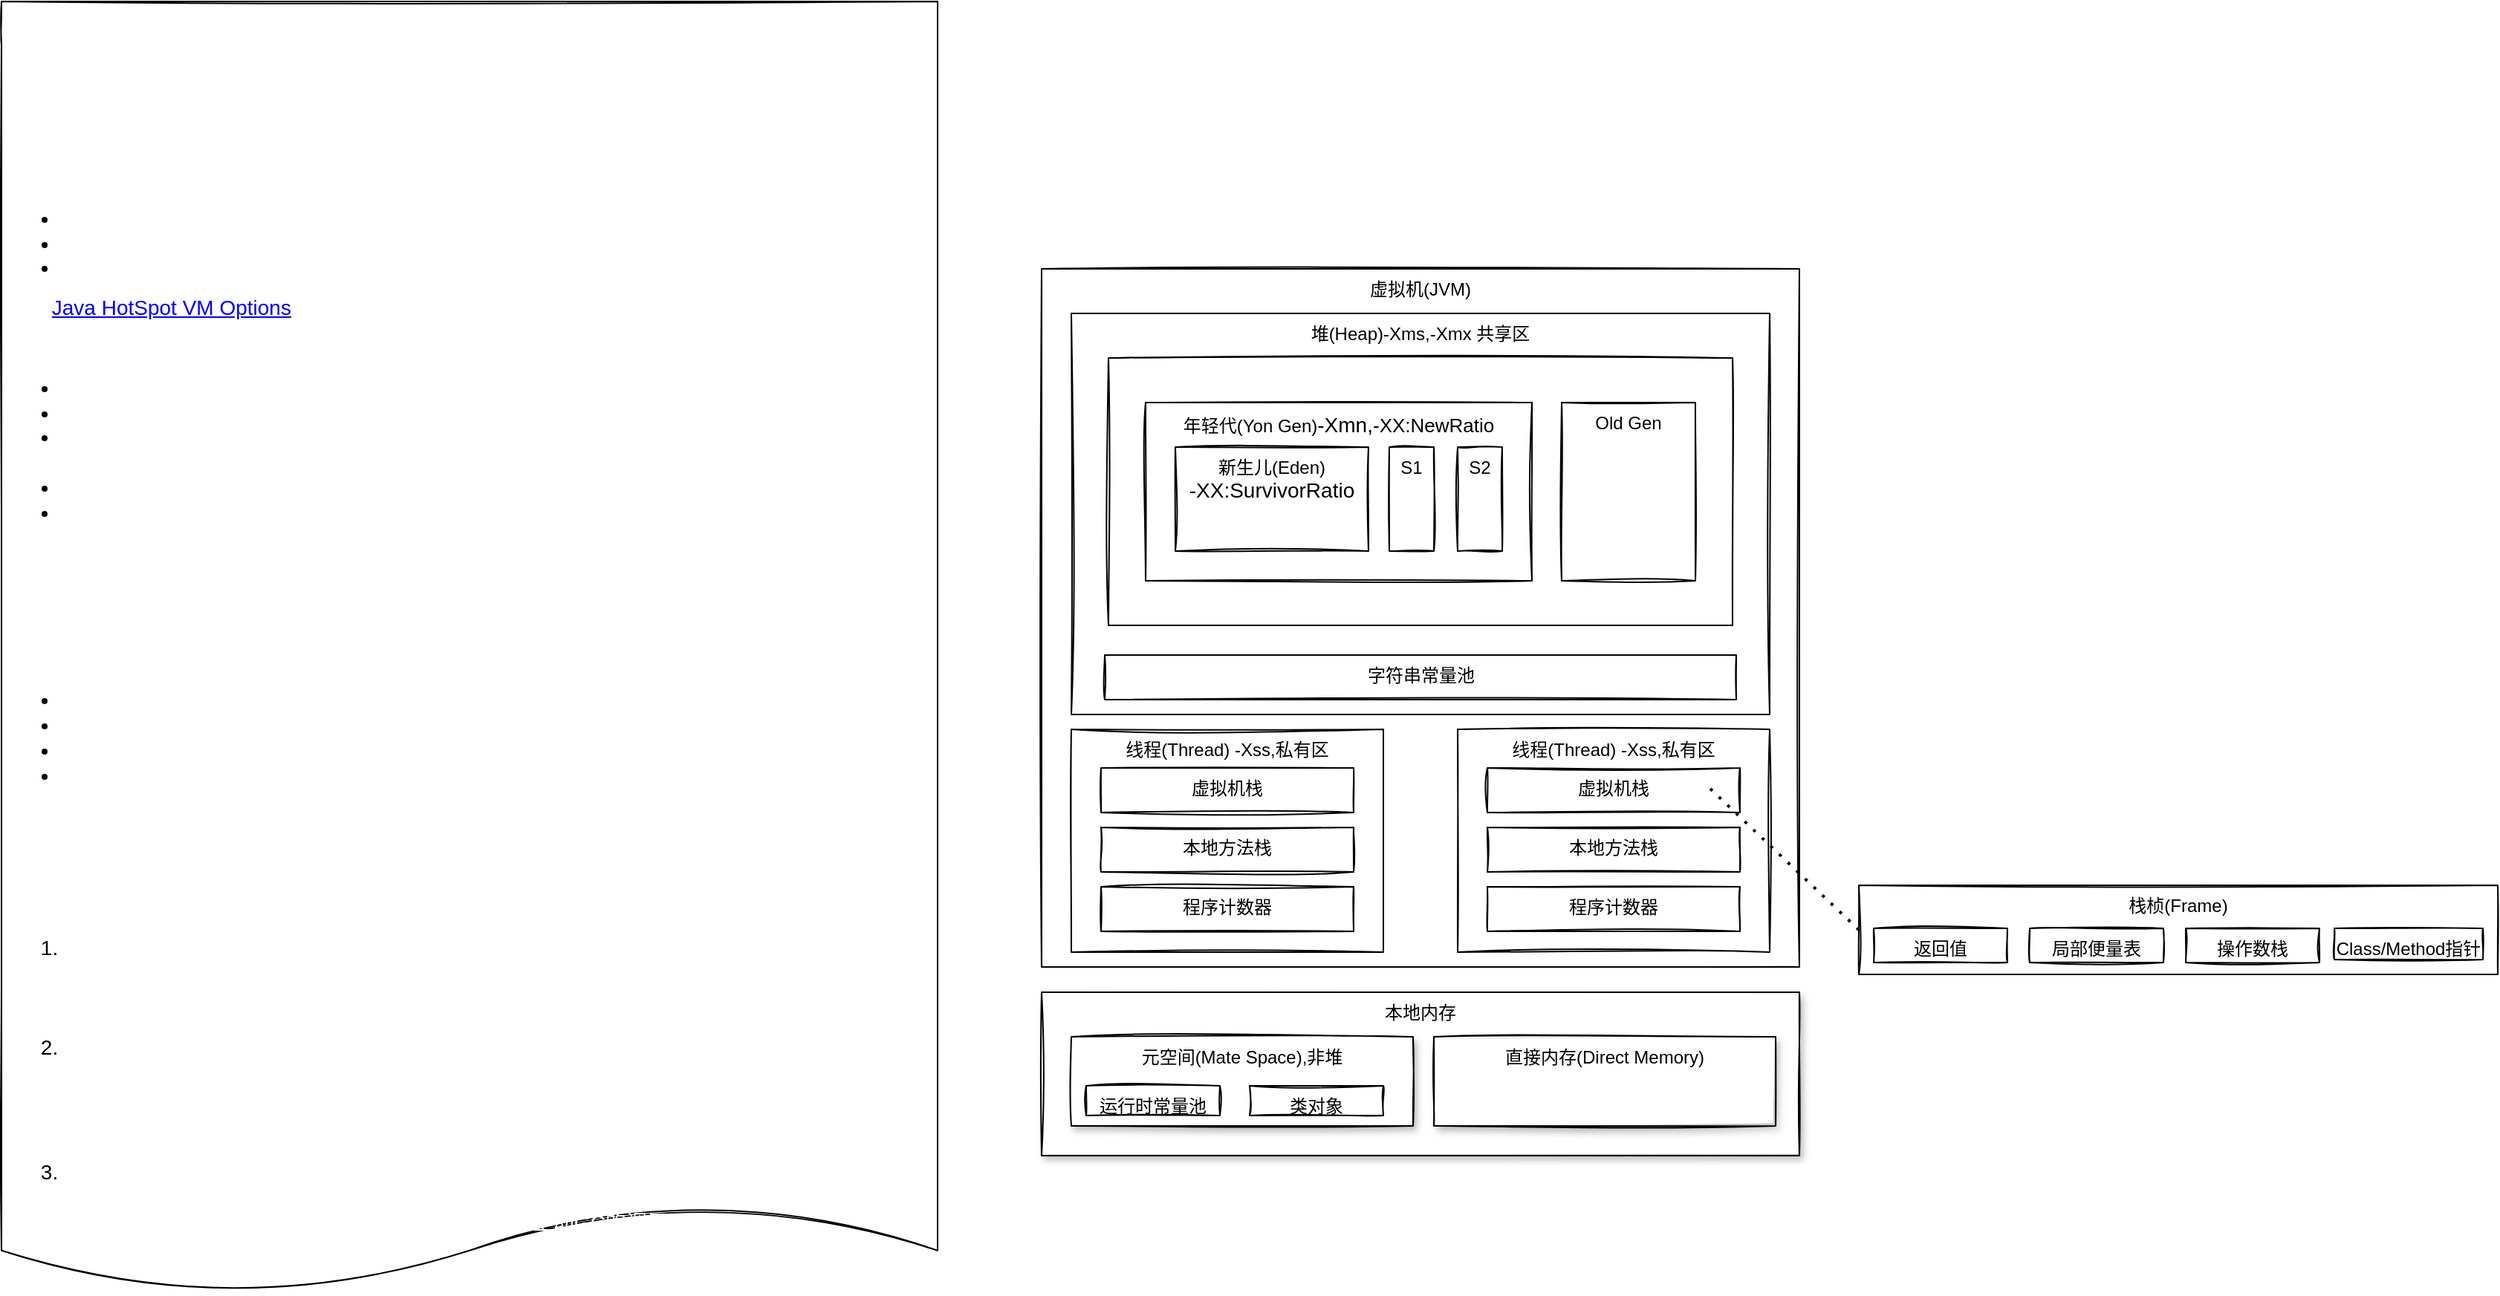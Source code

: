 <mxfile version="14.7.4" type="embed" pages="2"><diagram id="23iRSUPoRavnBvh4doch" name="内存模型-1.8"><mxGraphModel dx="1729" dy="1774" grid="1" gridSize="10" guides="1" tooltips="1" connect="1" arrows="1" fold="1" page="1" pageScale="1" pageWidth="827" pageHeight="1169" math="0" shadow="0"><root><mxCell id="0"/><mxCell id="1" parent="0"/><mxCell id="2" value="虚拟机(JVM)" style="whiteSpace=wrap;html=1;align=center;verticalAlign=top;sketch=1;" parent="1" vertex="1"><mxGeometry x="150" y="110" width="510" height="470" as="geometry"/></mxCell><mxCell id="3" value="&lt;span&gt;堆(Heap&lt;/span&gt;&lt;span&gt;)&lt;/span&gt;-Xms,-Xmx 共享区" style="whiteSpace=wrap;html=1;verticalAlign=top;sketch=1;" parent="1" vertex="1"><mxGeometry x="170" y="140" width="470" height="270" as="geometry"/></mxCell><mxCell id="10" value="字符串常量池" style="whiteSpace=wrap;html=1;align=center;verticalAlign=top;sketch=1;" parent="1" vertex="1"><mxGeometry x="192.5" y="370" width="425" height="30" as="geometry"/></mxCell><mxCell id="36" value="" style="group;sketch=1;" parent="1" vertex="1" connectable="0"><mxGeometry x="150" y="597" width="510" height="110" as="geometry"/></mxCell><mxCell id="16" value="本地内存" style="whiteSpace=wrap;html=1;align=center;verticalAlign=top;shadow=1;sketch=1;" parent="36" vertex="1"><mxGeometry width="510" height="110" as="geometry"/></mxCell><mxCell id="18" value="元空间(Mate Space),非堆&lt;br&gt;&lt;span class=&quot;token class-name&quot; style=&quot;box-sizing: border-box ; min-height: 1.5rem ; position: relative ; left: auto ; font-family: &amp;#34;roboto mono&amp;#34; , &amp;#34;monaco&amp;#34; , &amp;#34;courier&amp;#34; , monospace ; font-size: 12.8px&quot;&gt;&lt;br&gt;&lt;/span&gt;" style="whiteSpace=wrap;html=1;align=center;verticalAlign=top;labelBackgroundColor=none;shadow=1;sketch=1;" parent="36" vertex="1"><mxGeometry x="20" y="30" width="230" height="60" as="geometry"/></mxCell><mxCell id="20" value="直接内存(Direct Memory)" style="whiteSpace=wrap;html=1;align=center;verticalAlign=top;shadow=1;sketch=1;" parent="36" vertex="1"><mxGeometry x="264" y="30" width="230" height="60" as="geometry"/></mxCell><mxCell id="50" value="运行时常量池" style="rounded=0;whiteSpace=wrap;html=1;sketch=1;align=center;verticalAlign=top;" parent="36" vertex="1"><mxGeometry x="30" y="63" width="90" height="20" as="geometry"/></mxCell><mxCell id="51" value="类对象" style="rounded=0;whiteSpace=wrap;html=1;sketch=1;align=center;verticalAlign=top;" parent="36" vertex="1"><mxGeometry x="140" y="63" width="90" height="20" as="geometry"/></mxCell><mxCell id="37" value="" style="group;sketch=1;" parent="1" vertex="1" connectable="0"><mxGeometry x="170" y="420" width="210" height="150" as="geometry"/></mxCell><mxCell id="31" value="&lt;span&gt;线程(Thread) -Xss,私有区&lt;/span&gt;" style="whiteSpace=wrap;html=1;align=center;verticalAlign=top;sketch=1;" parent="37" vertex="1"><mxGeometry width="210" height="150" as="geometry"/></mxCell><mxCell id="32" value="&lt;span&gt;虚拟机栈&lt;/span&gt;" style="whiteSpace=wrap;html=1;align=center;verticalAlign=top;sketch=1;" parent="37" vertex="1"><mxGeometry x="20" y="26" width="170" height="30" as="geometry"/></mxCell><mxCell id="33" value="&lt;span&gt;本地方法栈&lt;/span&gt;" style="whiteSpace=wrap;html=1;align=center;verticalAlign=top;sketch=1;" parent="37" vertex="1"><mxGeometry x="20" y="66" width="170" height="30" as="geometry"/></mxCell><mxCell id="34" value="程序计数器" style="whiteSpace=wrap;html=1;align=center;verticalAlign=top;sketch=1;" parent="37" vertex="1"><mxGeometry x="20" y="106" width="170" height="30" as="geometry"/></mxCell><mxCell id="38" value="" style="group;sketch=1;" parent="1" vertex="1" connectable="0"><mxGeometry x="430" y="420" width="210" height="150" as="geometry"/></mxCell><mxCell id="23" value="线程(Thread) -Xss,私有区" style="whiteSpace=wrap;html=1;align=center;verticalAlign=top;sketch=1;" parent="38" vertex="1"><mxGeometry width="210" height="150" as="geometry"/></mxCell><mxCell id="24" value="&lt;span&gt;虚拟机栈&lt;/span&gt;" style="whiteSpace=wrap;html=1;align=center;verticalAlign=top;sketch=1;" parent="38" vertex="1"><mxGeometry x="20" y="26" width="170" height="30" as="geometry"/></mxCell><mxCell id="25" value="&lt;span&gt;本地方法栈&lt;/span&gt;" style="whiteSpace=wrap;html=1;align=center;verticalAlign=top;sketch=1;" parent="38" vertex="1"><mxGeometry x="20" y="66" width="170" height="30" as="geometry"/></mxCell><mxCell id="26" value="程序计数器" style="whiteSpace=wrap;html=1;align=center;verticalAlign=top;sketch=1;" parent="38" vertex="1"><mxGeometry x="20" y="106" width="170" height="30" as="geometry"/></mxCell><mxCell id="39" value="" style="group;sketch=1;" parent="1" vertex="1" connectable="0"><mxGeometry x="195" y="170" width="420" height="180" as="geometry"/></mxCell><mxCell id="7" value="" style="whiteSpace=wrap;html=1;sketch=1;" parent="39" vertex="1"><mxGeometry width="420" height="180" as="geometry"/></mxCell><mxCell id="11" value="年轻代(Yon Gen)&lt;span style=&quot;font-size: 14px; text-align: left;&quot;&gt;-Xmn,&lt;/span&gt;&lt;span style=&quot;font-size: 13px;&quot;&gt;-XX:NewRatio&lt;/span&gt;" style="whiteSpace=wrap;html=1;align=center;verticalAlign=top;labelBackgroundColor=none;sketch=1;" parent="39" vertex="1"><mxGeometry x="25" y="30" width="260" height="120" as="geometry"/></mxCell><mxCell id="12" value="Old Gen" style="whiteSpace=wrap;html=1;align=center;verticalAlign=top;sketch=1;" parent="39" vertex="1"><mxGeometry x="305" y="30" width="90" height="120" as="geometry"/></mxCell><mxCell id="13" value="新生儿(Eden)&lt;br&gt;&lt;span style=&quot;font-size: 14px; text-align: left;&quot;&gt;-XX:SurvivorRatio&lt;/span&gt;" style="whiteSpace=wrap;html=1;align=center;verticalAlign=top;labelBackgroundColor=none;sketch=1;" parent="39" vertex="1"><mxGeometry x="45" y="60" width="130" height="70" as="geometry"/></mxCell><mxCell id="14" value="S1" style="whiteSpace=wrap;html=1;align=center;verticalAlign=top;sketch=1;" parent="39" vertex="1"><mxGeometry x="189" y="60" width="30" height="70" as="geometry"/></mxCell><mxCell id="15" value="S2" style="whiteSpace=wrap;html=1;align=center;verticalAlign=top;sketch=1;" parent="39" vertex="1"><mxGeometry x="235" y="60" width="30" height="70" as="geometry"/></mxCell><mxCell id="40" value="&lt;h2 id=&quot;JVM参数调优必知-调优GC&quot; style=&quot;margin: 30px 0px 0px ; padding: 0px ; font-weight: normal ; font-size: 20px ; line-height: 1.5 ; letter-spacing: -0.008em ; border-bottom-color: rgb(255 , 255 , 255)&quot;&gt;&lt;font color=&quot;#ffffff&quot;&gt;调优GC&lt;/font&gt;&lt;/h2&gt;&lt;h3 id=&quot;JVM参数调优必知-1.参数选项&quot; style=&quot;margin: 10px 0px 0px ; padding: 0px ; font-size: 16px ; line-height: 1.5 ; letter-spacing: -0.006em&quot;&gt;&lt;font color=&quot;#ffffff&quot;&gt;1.&amp;nbsp;参数选项&lt;/font&gt;&lt;/h3&gt;&lt;p style=&quot;margin: 10px 0px 0px ; padding: 0px ; font-size: 14px&quot;&gt;&lt;font color=&quot;#ffffff&quot;&gt;先说VM选项， 三种：&lt;/font&gt;&lt;/p&gt;&lt;ul style=&quot;margin: 10px 0px 0px ; font-size: 14px&quot;&gt;&lt;li&gt;&lt;font color=&quot;#ffffff&quot;&gt;- : 标准VM选项，VM规范的选项&lt;/font&gt;&lt;/li&gt;&lt;li&gt;&lt;font color=&quot;#ffffff&quot;&gt;-X: 非标准VM选项，不保证所有VM支持&lt;/font&gt;&lt;/li&gt;&lt;li&gt;&lt;font color=&quot;#ffffff&quot;&gt;-XX: 高级选项，高级特性，但属于不稳定的选项&lt;/font&gt;&lt;/li&gt;&lt;/ul&gt;&lt;p style=&quot;margin: 10px 0px 0px ; padding: 0px ; font-size: 14px&quot;&gt;&lt;font color=&quot;#ffffff&quot;&gt;参见&amp;nbsp;&lt;a href=&quot;https://link.zhihu.com/?target=http%3A//www.oracle.com/technetwork/java/javase/tech/vmoptions-jsp-140102.html%23Options&quot; class=&quot;external-link&quot; target=&quot;_blank&quot;&gt;Java HotSpot VM Options&lt;/a&gt;&lt;/font&gt;&lt;/p&gt;&lt;p style=&quot;margin: 10px 0px 0px ; padding: 0px ; font-size: 14px&quot;&gt;&lt;font color=&quot;#ffffff&quot;&gt;常见的一些JVM参数，其语义分别是：&lt;/font&gt;&lt;/p&gt;&lt;ul style=&quot;margin: 10px 0px 0px ; font-size: 14px&quot;&gt;&lt;li&gt;&lt;strong&gt;&lt;font color=&quot;#ffffff&quot;&gt;-Xmx: 堆的最大内存数，等同于-XX:MaxHeapSize&lt;/font&gt;&lt;/strong&gt;&lt;/li&gt;&lt;li&gt;&lt;strong&gt;&lt;font color=&quot;#ffffff&quot;&gt;-Xms: 堆的初始化初始化大小&lt;/font&gt;&lt;/strong&gt;&lt;/li&gt;&lt;li&gt;&lt;font color=&quot;#ffffff&quot;&gt;-Xmn: 堆中新生代初始及最大大小，如果需要进一步细化，初始化大小用-XX:NewSize，最大大小用-XX:MaxNewSize&lt;/font&gt;&lt;/li&gt;&lt;li&gt;&lt;font color=&quot;#ffffff&quot;&gt;-Xss: 线程栈大小，等同于-XX:ThreadStackSize&lt;/font&gt;&lt;/li&gt;&lt;li&gt;&lt;font color=&quot;#ffffff&quot;&gt;-XX:PermSize&amp;nbsp;JVM初始分配的非堆内存&lt;strong&gt;&amp;nbsp;&lt;/strong&gt;&amp;nbsp;-XX:MaxPermSize&amp;nbsp;JVM最大允许分配的非堆内存，按需分配&lt;/font&gt;&lt;/li&gt;&lt;/ul&gt;&lt;p style=&quot;margin: 10px 0px 0px ; padding: 0px ; font-size: 14px&quot;&gt;&lt;font color=&quot;#ffffff&quot;&gt;命名应该非简称，助记的话： memory maximum, memory startup, memory nursery/new, stack size.&lt;/font&gt;&lt;/p&gt;&lt;p style=&quot;margin: 10px 0px 0px ; padding: 0px ; font-size: 14px&quot;&gt;&lt;span style=&quot;color: rgb(255 , 255 , 255) ; font-size: 16px ; letter-spacing: -0.006em&quot;&gt;2.调优标准&lt;/span&gt;&lt;br&gt;&lt;/p&gt;&lt;p style=&quot;margin: 10px 0px 0px ; padding: 0px ; font-size: 14px&quot;&gt;&lt;font color=&quot;#ffffff&quot;&gt;分析GC结果，确定是否需要调优，可参考以下标准（实际标准以应用的实际情况为准）&lt;/font&gt;&lt;/p&gt;&lt;ul style=&quot;margin: 10px 0px 0px ; font-size: 14px&quot;&gt;&lt;li&gt;&lt;font color=&quot;#ffffff&quot;&gt;Minor GC平均耗时少于50毫秒&lt;/font&gt;&lt;/li&gt;&lt;li&gt;&lt;font color=&quot;#ffffff&quot;&gt;Minor GC平均频率少于10秒&lt;/font&gt;&lt;/li&gt;&lt;li&gt;&lt;font color=&quot;#ffffff&quot;&gt;Full GC平均耗时少于1秒&lt;/font&gt;&lt;/li&gt;&lt;li&gt;&lt;font color=&quot;#ffffff&quot;&gt;Full GC平均频率少于10分钟&lt;/font&gt;&lt;/li&gt;&lt;/ul&gt;&lt;p style=&quot;margin: 10px 0px 0px ; padding: 0px ; font-size: 14px&quot;&gt;&lt;font color=&quot;#ffffff&quot;&gt;当出现OutOfMemoryError时，要确定是什么问题，是内存分配不足还是因为内存泄漏或者没有及时，可以通过jmap命令或者在命令行加入-XX:+HeapDumpOnOutOfMemoryError，然后对dump出的Heap进行分析（可以使用MAT或者jvisualvm工具）&lt;/font&gt;&lt;/p&gt;&lt;p style=&quot;margin: 10px 0px 0px ; padding: 0px ; font-size: 14px&quot;&gt;&lt;span style=&quot;color: rgb(255 , 255 , 255) ; font-size: 16px ; letter-spacing: -0.006em&quot;&gt;3.基本策略&lt;/span&gt;&lt;br&gt;&lt;/p&gt;&lt;ol style=&quot;margin: 10px 0px 0px ; font-size: 14px&quot;&gt;&lt;li&gt;&lt;p style=&quot;margin: 0px ; padding: 0px&quot;&gt;&lt;font color=&quot;#ffffff&quot;&gt;调整Heap中各区的大小，目标是寻找一个平衡点，在不发生OutOfMemoryError的情况下，满足应用响应时间和吞吐量的需求&lt;br&gt;增大内存，可以减少GC执行频率，但会增加GC执行时间&lt;br&gt;减少内存，可以减少GC执行时间，但会增加GC执行频率&lt;/font&gt;&lt;/p&gt;&lt;/li&gt;&lt;li&gt;&lt;p style=&quot;margin: 0px ; padding: 0px&quot;&gt;&lt;font color=&quot;#ffffff&quot;&gt;内存不作动态调整，因为每次调整内存（Heap或Perm）都会触发FullGC&lt;br&gt;-Xms和-Xmx设置成相同（整个Heap大小不变）&lt;br&gt;设置-Xmn（Young区大小不变，从而Old区的大小也不变）&lt;br&gt;设置-XX:SurvivorRatio（Eden、两个Survivor大小不变）&lt;br&gt;-XX:PermSize和-XX:MaxPermSize设置成相同（Perm区大小不变）&lt;/font&gt;&lt;/p&gt;&lt;/li&gt;&lt;li&gt;&lt;p style=&quot;margin: 0px ; padding: 0px&quot;&gt;&lt;font color=&quot;#ffffff&quot;&gt;避免主动触发GC&lt;br&gt;程序调用了System.gc方法，会触发FullGC&lt;br&gt;在命令行中加入-XX:+DisableExplicitGC，可以忽略主动GC的调用&lt;/font&gt;&lt;/p&gt;&lt;/li&gt;&lt;/ol&gt;" style="shape=document;whiteSpace=wrap;html=1;boundedLbl=1;rounded=0;sketch=1;size=0.067;verticalAlign=top;align=left;" parent="1" vertex="1"><mxGeometry x="-550" y="-70" width="630" height="870" as="geometry"/></mxCell><mxCell id="41" value="" style="endArrow=none;dashed=1;html=1;dashPattern=1 3;strokeWidth=2;entryX=0;entryY=0.5;entryDx=0;entryDy=0;" parent="1" target="42" edge="1"><mxGeometry width="50" height="50" relative="1" as="geometry"><mxPoint x="600" y="460" as="sourcePoint"/><mxPoint x="760" y="450" as="targetPoint"/></mxGeometry></mxCell><mxCell id="52" value="" style="group" parent="1" vertex="1" connectable="0"><mxGeometry x="700" y="525" width="430" height="60" as="geometry"/></mxCell><mxCell id="42" value="栈桢(Frame)" style="whiteSpace=wrap;html=1;rounded=0;sketch=1;align=center;verticalAlign=top;" parent="52" vertex="1"><mxGeometry width="430" height="60" as="geometry"/></mxCell><mxCell id="43" value="返回值" style="rounded=0;whiteSpace=wrap;html=1;sketch=1;align=center;verticalAlign=top;" parent="52" vertex="1"><mxGeometry x="10" y="29" width="90" height="23" as="geometry"/></mxCell><mxCell id="44" value="局部便量表" style="rounded=0;whiteSpace=wrap;html=1;sketch=1;align=center;verticalAlign=top;" parent="52" vertex="1"><mxGeometry x="115" y="29" width="90" height="23" as="geometry"/></mxCell><mxCell id="46" value="操作数栈" style="rounded=0;whiteSpace=wrap;html=1;sketch=1;align=center;verticalAlign=top;" parent="52" vertex="1"><mxGeometry x="220" y="29" width="90" height="23" as="geometry"/></mxCell><mxCell id="47" value="Class/Method指针" style="rounded=0;whiteSpace=wrap;html=1;sketch=1;align=center;verticalAlign=top;" parent="52" vertex="1"><mxGeometry x="320" y="29" width="100" height="21" as="geometry"/></mxCell></root></mxGraphModel></diagram><diagram id="poDna8xlX-t_4Yjy4iKA" name="GC回收器"><mxGraphModel dx="1354" dy="605" grid="1" gridSize="10" guides="1" tooltips="1" connect="1" arrows="1" fold="1" page="1" pageScale="1" pageWidth="850" pageHeight="1100" math="0" shadow="0"><root><mxCell id="CT6wC4GMqeztgkCiiaF1-0"/><mxCell id="CT6wC4GMqeztgkCiiaF1-1" parent="CT6wC4GMqeztgkCiiaF1-0"/><mxCell id="CT6wC4GMqeztgkCiiaF1-3" value="" style="shape=image;imageAspect=0;aspect=fixed;verticalLabelPosition=bottom;verticalAlign=top;image=https://img-blog.csdn.net/20161023141932453;" parent="CT6wC4GMqeztgkCiiaF1-1" vertex="1"><mxGeometry x="60" y="100.77" width="1231.17" height="729.23" as="geometry"/></mxCell><mxCell id="k0DW-4zcrN2r0TDgEfx4-1" value="" style="shape=image;imageAspect=0;aspect=fixed;verticalLabelPosition=bottom;verticalAlign=top;image=https://img-blog.csdnimg.cn/20200630210248120.png?x-oss-process=image/watermark,type_ZmFuZ3poZW5naGVpdGk,shadow_10,text_aHR0cHM6Ly9ibG9nLmNzZG4ubmV0L3lhbmdiYWdnaW8=,size_16,color_FFFFFF,t_70;" vertex="1" parent="CT6wC4GMqeztgkCiiaF1-1"><mxGeometry x="1370" y="100.77" width="520" height="380" as="geometry"/></mxCell></root></mxGraphModel></diagram></mxfile>